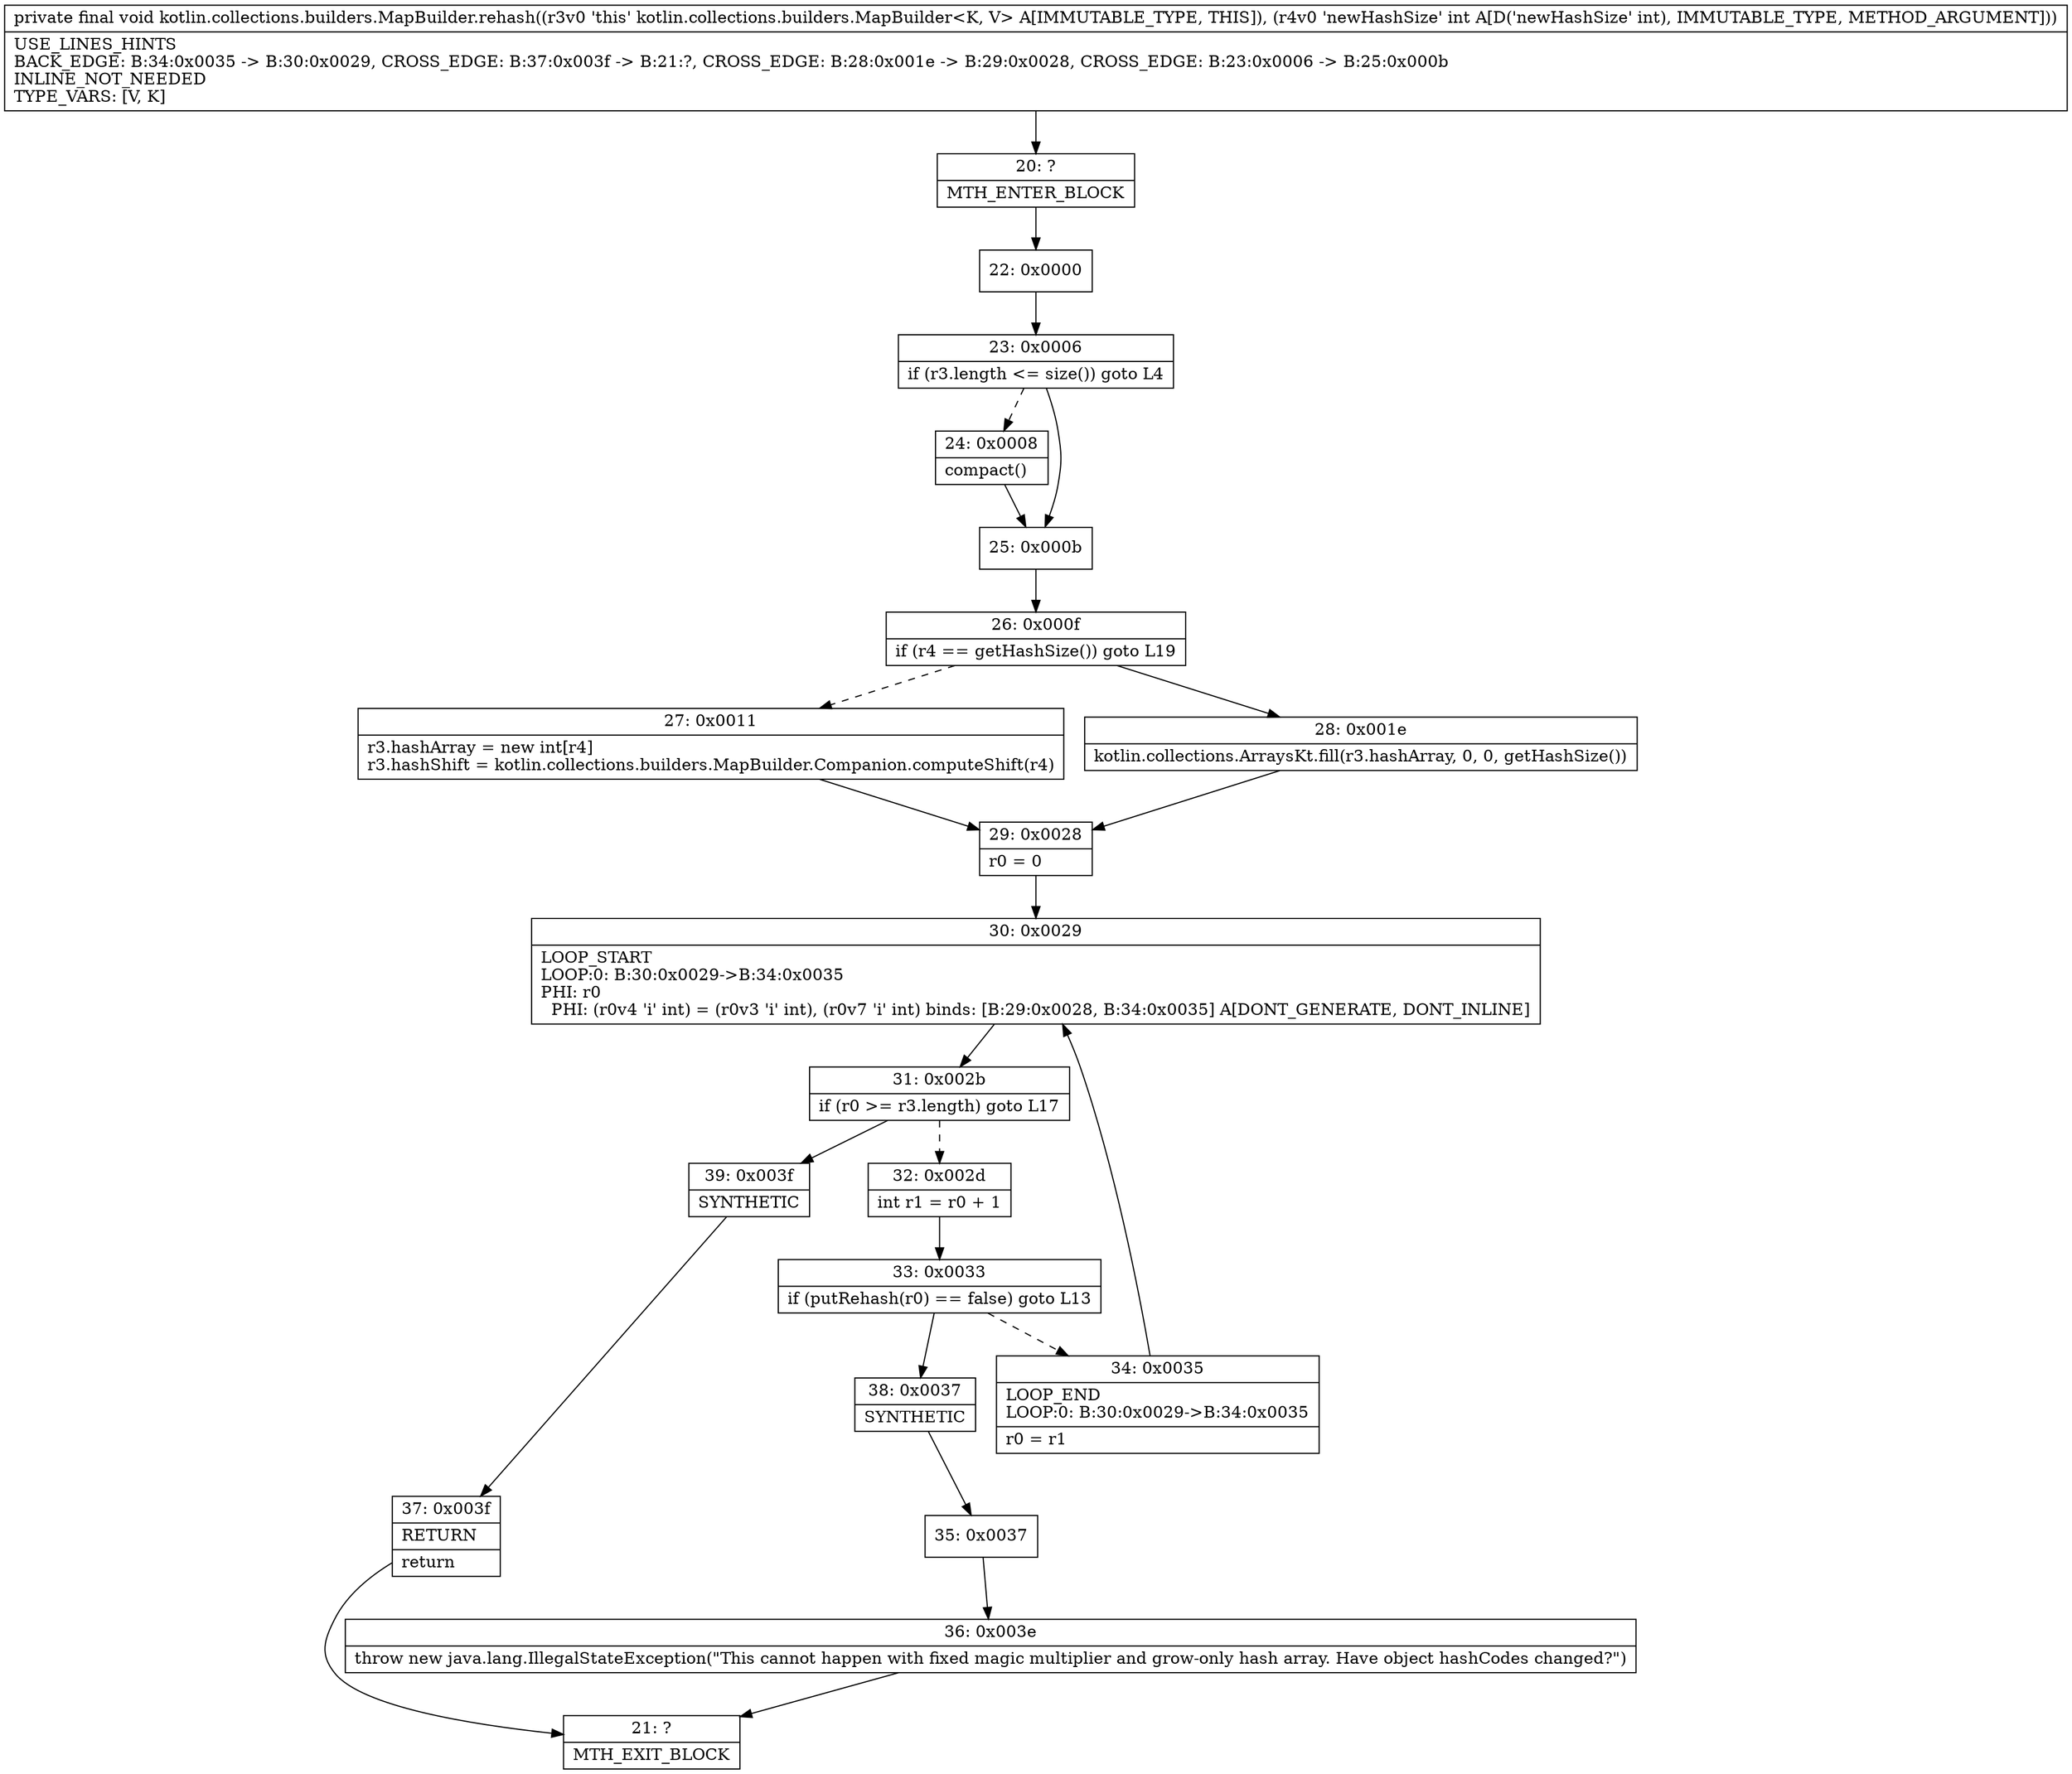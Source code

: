 digraph "CFG forkotlin.collections.builders.MapBuilder.rehash(I)V" {
Node_20 [shape=record,label="{20\:\ ?|MTH_ENTER_BLOCK\l}"];
Node_22 [shape=record,label="{22\:\ 0x0000}"];
Node_23 [shape=record,label="{23\:\ 0x0006|if (r3.length \<= size()) goto L4\l}"];
Node_24 [shape=record,label="{24\:\ 0x0008|compact()\l}"];
Node_25 [shape=record,label="{25\:\ 0x000b}"];
Node_26 [shape=record,label="{26\:\ 0x000f|if (r4 == getHashSize()) goto L19\l}"];
Node_27 [shape=record,label="{27\:\ 0x0011|r3.hashArray = new int[r4]\lr3.hashShift = kotlin.collections.builders.MapBuilder.Companion.computeShift(r4)\l}"];
Node_29 [shape=record,label="{29\:\ 0x0028|r0 = 0\l}"];
Node_30 [shape=record,label="{30\:\ 0x0029|LOOP_START\lLOOP:0: B:30:0x0029\-\>B:34:0x0035\lPHI: r0 \l  PHI: (r0v4 'i' int) = (r0v3 'i' int), (r0v7 'i' int) binds: [B:29:0x0028, B:34:0x0035] A[DONT_GENERATE, DONT_INLINE]\l}"];
Node_31 [shape=record,label="{31\:\ 0x002b|if (r0 \>= r3.length) goto L17\l}"];
Node_32 [shape=record,label="{32\:\ 0x002d|int r1 = r0 + 1\l}"];
Node_33 [shape=record,label="{33\:\ 0x0033|if (putRehash(r0) == false) goto L13\l}"];
Node_34 [shape=record,label="{34\:\ 0x0035|LOOP_END\lLOOP:0: B:30:0x0029\-\>B:34:0x0035\l|r0 = r1\l}"];
Node_38 [shape=record,label="{38\:\ 0x0037|SYNTHETIC\l}"];
Node_35 [shape=record,label="{35\:\ 0x0037}"];
Node_36 [shape=record,label="{36\:\ 0x003e|throw new java.lang.IllegalStateException(\"This cannot happen with fixed magic multiplier and grow\-only hash array. Have object hashCodes changed?\")\l}"];
Node_21 [shape=record,label="{21\:\ ?|MTH_EXIT_BLOCK\l}"];
Node_39 [shape=record,label="{39\:\ 0x003f|SYNTHETIC\l}"];
Node_37 [shape=record,label="{37\:\ 0x003f|RETURN\l|return\l}"];
Node_28 [shape=record,label="{28\:\ 0x001e|kotlin.collections.ArraysKt.fill(r3.hashArray, 0, 0, getHashSize())\l}"];
MethodNode[shape=record,label="{private final void kotlin.collections.builders.MapBuilder.rehash((r3v0 'this' kotlin.collections.builders.MapBuilder\<K, V\> A[IMMUTABLE_TYPE, THIS]), (r4v0 'newHashSize' int A[D('newHashSize' int), IMMUTABLE_TYPE, METHOD_ARGUMENT]))  | USE_LINES_HINTS\lBACK_EDGE: B:34:0x0035 \-\> B:30:0x0029, CROSS_EDGE: B:37:0x003f \-\> B:21:?, CROSS_EDGE: B:28:0x001e \-\> B:29:0x0028, CROSS_EDGE: B:23:0x0006 \-\> B:25:0x000b\lINLINE_NOT_NEEDED\lTYPE_VARS: [V, K]\l}"];
MethodNode -> Node_20;Node_20 -> Node_22;
Node_22 -> Node_23;
Node_23 -> Node_24[style=dashed];
Node_23 -> Node_25;
Node_24 -> Node_25;
Node_25 -> Node_26;
Node_26 -> Node_27[style=dashed];
Node_26 -> Node_28;
Node_27 -> Node_29;
Node_29 -> Node_30;
Node_30 -> Node_31;
Node_31 -> Node_32[style=dashed];
Node_31 -> Node_39;
Node_32 -> Node_33;
Node_33 -> Node_34[style=dashed];
Node_33 -> Node_38;
Node_34 -> Node_30;
Node_38 -> Node_35;
Node_35 -> Node_36;
Node_36 -> Node_21;
Node_39 -> Node_37;
Node_37 -> Node_21;
Node_28 -> Node_29;
}

